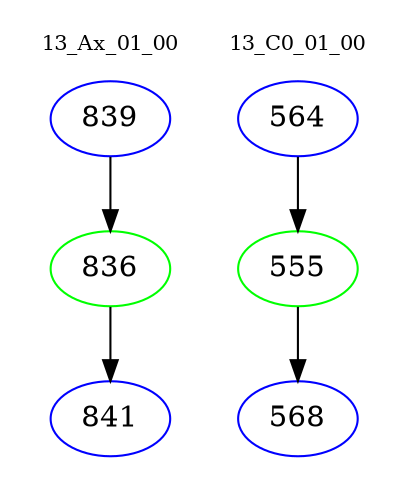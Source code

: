 digraph{
subgraph cluster_0 {
color = white
label = "13_Ax_01_00";
fontsize=10;
T0_839 [label="839", color="blue"]
T0_839 -> T0_836 [color="black"]
T0_836 [label="836", color="green"]
T0_836 -> T0_841 [color="black"]
T0_841 [label="841", color="blue"]
}
subgraph cluster_1 {
color = white
label = "13_C0_01_00";
fontsize=10;
T1_564 [label="564", color="blue"]
T1_564 -> T1_555 [color="black"]
T1_555 [label="555", color="green"]
T1_555 -> T1_568 [color="black"]
T1_568 [label="568", color="blue"]
}
}
